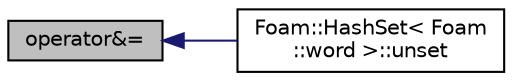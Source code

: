 digraph "operator&amp;="
{
  bgcolor="transparent";
  edge [fontname="Helvetica",fontsize="10",labelfontname="Helvetica",labelfontsize="10"];
  node [fontname="Helvetica",fontsize="10",shape=record];
  rankdir="LR";
  Node1 [label="operator&=",height=0.2,width=0.4,color="black", fillcolor="grey75", style="filled", fontcolor="black"];
  Node1 -> Node2 [dir="back",color="midnightblue",fontsize="10",style="solid",fontname="Helvetica"];
  Node2 [label="Foam::HashSet\< Foam\l::word \>::unset",height=0.2,width=0.4,color="black",URL="$a00984.html#a8254423a34c8f5eec22bd695751ca43a",tooltip="Unset the specified key - same as erase. "];
}
